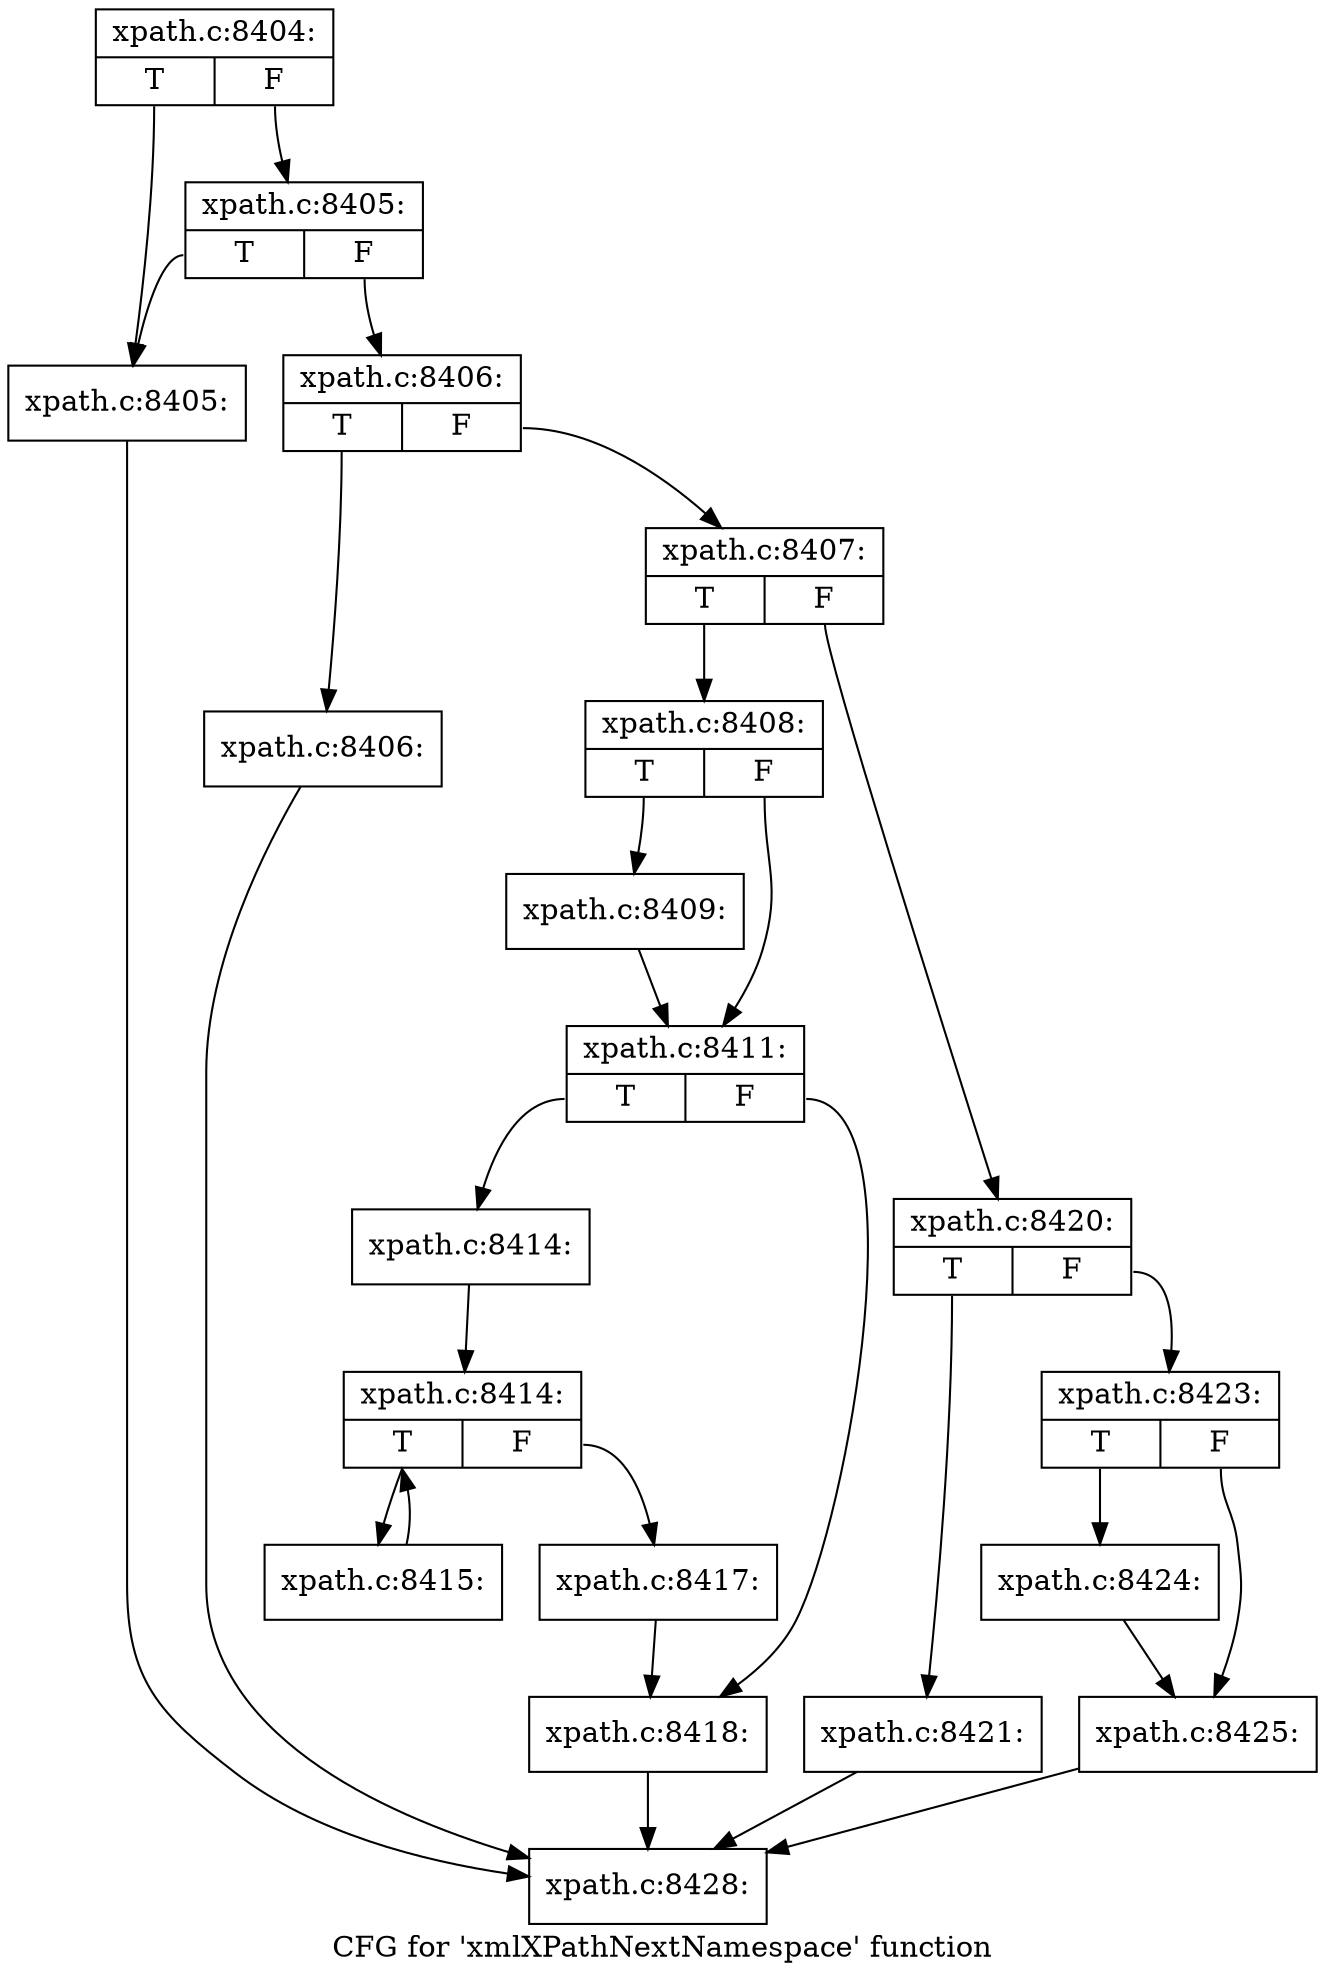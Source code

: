 digraph "CFG for 'xmlXPathNextNamespace' function" {
	label="CFG for 'xmlXPathNextNamespace' function";

	Node0x55e6b2775160 [shape=record,label="{xpath.c:8404:|{<s0>T|<s1>F}}"];
	Node0x55e6b2775160:s0 -> Node0x55e6b277a3e0;
	Node0x55e6b2775160:s1 -> Node0x55e6b277a480;
	Node0x55e6b277a480 [shape=record,label="{xpath.c:8405:|{<s0>T|<s1>F}}"];
	Node0x55e6b277a480:s0 -> Node0x55e6b277a3e0;
	Node0x55e6b277a480:s1 -> Node0x55e6b277a430;
	Node0x55e6b277a3e0 [shape=record,label="{xpath.c:8405:}"];
	Node0x55e6b277a3e0 -> Node0x55e6b276dfa0;
	Node0x55e6b277a430 [shape=record,label="{xpath.c:8406:|{<s0>T|<s1>F}}"];
	Node0x55e6b277a430:s0 -> Node0x55e6b277aba0;
	Node0x55e6b277a430:s1 -> Node0x55e6b277abf0;
	Node0x55e6b277aba0 [shape=record,label="{xpath.c:8406:}"];
	Node0x55e6b277aba0 -> Node0x55e6b276dfa0;
	Node0x55e6b277abf0 [shape=record,label="{xpath.c:8407:|{<s0>T|<s1>F}}"];
	Node0x55e6b277abf0:s0 -> Node0x55e6b277b200;
	Node0x55e6b277abf0:s1 -> Node0x55e6b277b250;
	Node0x55e6b277b200 [shape=record,label="{xpath.c:8408:|{<s0>T|<s1>F}}"];
	Node0x55e6b277b200:s0 -> Node0x55e6b277b610;
	Node0x55e6b277b200:s1 -> Node0x55e6b277b660;
	Node0x55e6b277b610 [shape=record,label="{xpath.c:8409:}"];
	Node0x55e6b277b610 -> Node0x55e6b277b660;
	Node0x55e6b277b660 [shape=record,label="{xpath.c:8411:|{<s0>T|<s1>F}}"];
	Node0x55e6b277b660:s0 -> Node0x55e6b277d470;
	Node0x55e6b277b660:s1 -> Node0x55e6b277d4c0;
	Node0x55e6b277d470 [shape=record,label="{xpath.c:8414:}"];
	Node0x55e6b277d470 -> Node0x55e6b277d9e0;
	Node0x55e6b277d9e0 [shape=record,label="{xpath.c:8414:|{<s0>T|<s1>F}}"];
	Node0x55e6b277d9e0:s0 -> Node0x55e6b277e420;
	Node0x55e6b277d9e0:s1 -> Node0x55e6b277dba0;
	Node0x55e6b277e420 [shape=record,label="{xpath.c:8415:}"];
	Node0x55e6b277e420 -> Node0x55e6b277d9e0;
	Node0x55e6b277dba0 [shape=record,label="{xpath.c:8417:}"];
	Node0x55e6b277dba0 -> Node0x55e6b277d4c0;
	Node0x55e6b277d4c0 [shape=record,label="{xpath.c:8418:}"];
	Node0x55e6b277d4c0 -> Node0x55e6b276dfa0;
	Node0x55e6b277b250 [shape=record,label="{xpath.c:8420:|{<s0>T|<s1>F}}"];
	Node0x55e6b277b250:s0 -> Node0x55e6b277ee30;
	Node0x55e6b277b250:s1 -> Node0x55e6b277eed0;
	Node0x55e6b277ee30 [shape=record,label="{xpath.c:8421:}"];
	Node0x55e6b277ee30 -> Node0x55e6b276dfa0;
	Node0x55e6b277eed0 [shape=record,label="{xpath.c:8423:|{<s0>T|<s1>F}}"];
	Node0x55e6b277eed0:s0 -> Node0x55e6b277ff20;
	Node0x55e6b277eed0:s1 -> Node0x55e6b277ff70;
	Node0x55e6b277ff20 [shape=record,label="{xpath.c:8424:}"];
	Node0x55e6b277ff20 -> Node0x55e6b277ff70;
	Node0x55e6b277ff70 [shape=record,label="{xpath.c:8425:}"];
	Node0x55e6b277ff70 -> Node0x55e6b276dfa0;
	Node0x55e6b276dfa0 [shape=record,label="{xpath.c:8428:}"];
}
